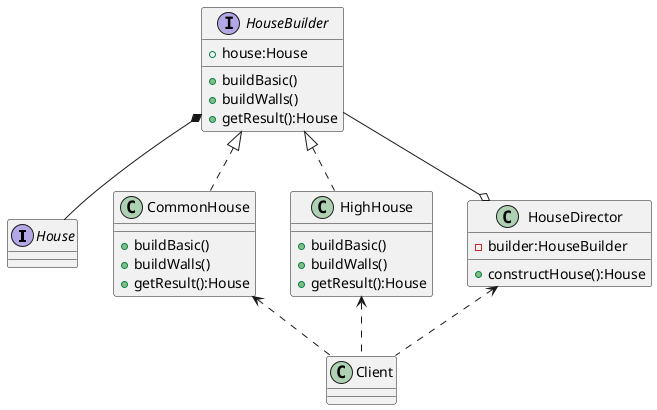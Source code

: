@startuml

interface House
interface HouseBuilder
class CommonHouse
class HighHouse
class HouseDirector
class Client

HouseBuilder : +house:House
HouseBuilder : +buildBasic()
HouseBuilder : +buildWalls()
HouseBuilder : +getResult():House

CommonHouse : +buildBasic()
CommonHouse : +buildWalls()
CommonHouse : +getResult():House
HighHouse : +buildBasic()
HighHouse : +buildWalls()
HighHouse : +getResult():House

HouseDirector : -builder:HouseBuilder
HouseDirector : +constructHouse():House

HouseBuilder <|.. CommonHouse
HouseBuilder <|.. HighHouse

HouseBuilder *-- House
HouseBuilder --o HouseDirector

HouseDirector <.. Client
CommonHouse <.. Client
HighHouse <.. Client


@enduml
